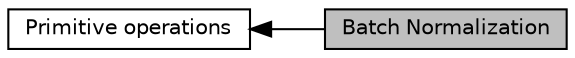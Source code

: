 digraph "Batch Normalization"
{
  edge [fontname="Helvetica",fontsize="10",labelfontname="Helvetica",labelfontsize="10"];
  node [fontname="Helvetica",fontsize="10",shape=record];
  rankdir=LR;
  Node1 [label="Primitive operations",height=0.2,width=0.4,color="black", fillcolor="white", style="filled",URL="$group__c__api__primitive.html"];
  Node0 [label="Batch Normalization",height=0.2,width=0.4,color="black", fillcolor="grey75", style="filled", fontcolor="black"];
  Node1->Node0 [shape=plaintext, dir="back", style="solid"];
}
